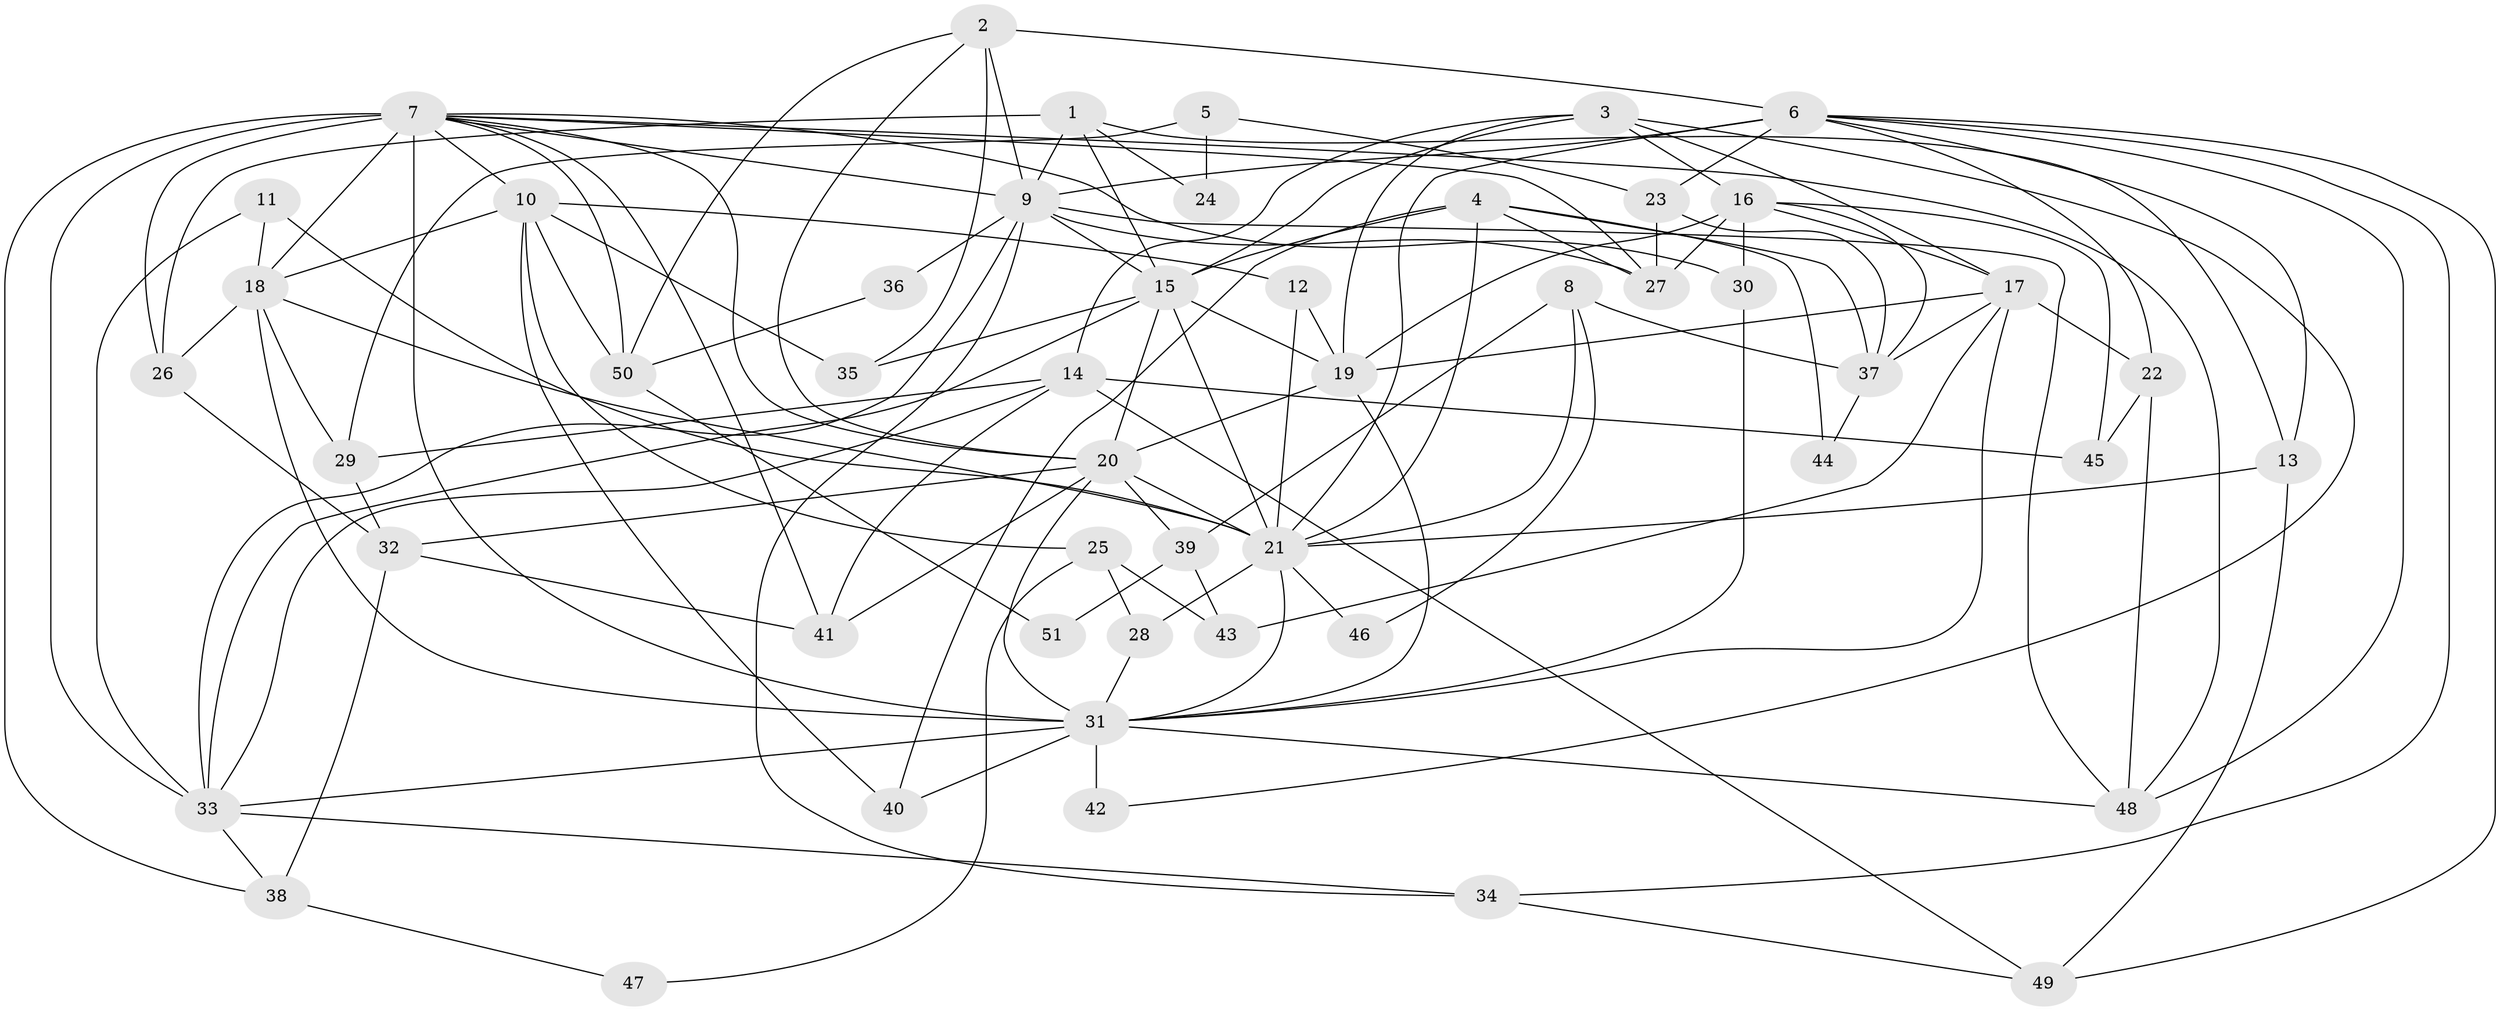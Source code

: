 // original degree distribution, {6: 0.06930693069306931, 5: 0.19801980198019803, 3: 0.21782178217821782, 4: 0.3564356435643564, 7: 0.039603960396039604, 2: 0.1188118811881188}
// Generated by graph-tools (version 1.1) at 2025/50/03/04/25 22:50:57]
// undirected, 51 vertices, 130 edges
graph export_dot {
  node [color=gray90,style=filled];
  1;
  2;
  3;
  4;
  5;
  6;
  7;
  8;
  9;
  10;
  11;
  12;
  13;
  14;
  15;
  16;
  17;
  18;
  19;
  20;
  21;
  22;
  23;
  24;
  25;
  26;
  27;
  28;
  29;
  30;
  31;
  32;
  33;
  34;
  35;
  36;
  37;
  38;
  39;
  40;
  41;
  42;
  43;
  44;
  45;
  46;
  47;
  48;
  49;
  50;
  51;
  1 -- 9 [weight=3.0];
  1 -- 13 [weight=1.0];
  1 -- 15 [weight=1.0];
  1 -- 24 [weight=1.0];
  1 -- 26 [weight=1.0];
  2 -- 6 [weight=2.0];
  2 -- 9 [weight=1.0];
  2 -- 20 [weight=1.0];
  2 -- 35 [weight=1.0];
  2 -- 50 [weight=1.0];
  3 -- 14 [weight=1.0];
  3 -- 15 [weight=1.0];
  3 -- 16 [weight=1.0];
  3 -- 17 [weight=1.0];
  3 -- 19 [weight=1.0];
  3 -- 42 [weight=1.0];
  4 -- 15 [weight=2.0];
  4 -- 21 [weight=1.0];
  4 -- 27 [weight=1.0];
  4 -- 37 [weight=1.0];
  4 -- 40 [weight=1.0];
  4 -- 44 [weight=1.0];
  5 -- 23 [weight=1.0];
  5 -- 24 [weight=1.0];
  5 -- 29 [weight=1.0];
  6 -- 9 [weight=1.0];
  6 -- 13 [weight=1.0];
  6 -- 21 [weight=1.0];
  6 -- 22 [weight=1.0];
  6 -- 23 [weight=1.0];
  6 -- 34 [weight=1.0];
  6 -- 48 [weight=1.0];
  6 -- 49 [weight=1.0];
  7 -- 9 [weight=1.0];
  7 -- 10 [weight=1.0];
  7 -- 18 [weight=3.0];
  7 -- 20 [weight=1.0];
  7 -- 26 [weight=2.0];
  7 -- 27 [weight=1.0];
  7 -- 30 [weight=1.0];
  7 -- 31 [weight=4.0];
  7 -- 33 [weight=3.0];
  7 -- 38 [weight=1.0];
  7 -- 41 [weight=1.0];
  7 -- 48 [weight=1.0];
  7 -- 50 [weight=1.0];
  8 -- 21 [weight=1.0];
  8 -- 37 [weight=1.0];
  8 -- 39 [weight=1.0];
  8 -- 46 [weight=1.0];
  9 -- 15 [weight=1.0];
  9 -- 27 [weight=1.0];
  9 -- 33 [weight=1.0];
  9 -- 34 [weight=1.0];
  9 -- 36 [weight=1.0];
  9 -- 48 [weight=1.0];
  10 -- 12 [weight=1.0];
  10 -- 18 [weight=1.0];
  10 -- 25 [weight=1.0];
  10 -- 35 [weight=1.0];
  10 -- 40 [weight=1.0];
  10 -- 50 [weight=1.0];
  11 -- 18 [weight=1.0];
  11 -- 21 [weight=2.0];
  11 -- 33 [weight=1.0];
  12 -- 19 [weight=1.0];
  12 -- 21 [weight=1.0];
  13 -- 21 [weight=1.0];
  13 -- 49 [weight=1.0];
  14 -- 29 [weight=1.0];
  14 -- 33 [weight=1.0];
  14 -- 41 [weight=1.0];
  14 -- 45 [weight=2.0];
  14 -- 49 [weight=1.0];
  15 -- 19 [weight=1.0];
  15 -- 20 [weight=1.0];
  15 -- 21 [weight=1.0];
  15 -- 33 [weight=1.0];
  15 -- 35 [weight=1.0];
  16 -- 17 [weight=1.0];
  16 -- 19 [weight=1.0];
  16 -- 27 [weight=1.0];
  16 -- 30 [weight=1.0];
  16 -- 37 [weight=1.0];
  16 -- 45 [weight=1.0];
  17 -- 19 [weight=1.0];
  17 -- 22 [weight=1.0];
  17 -- 31 [weight=1.0];
  17 -- 37 [weight=1.0];
  17 -- 43 [weight=1.0];
  18 -- 21 [weight=1.0];
  18 -- 26 [weight=1.0];
  18 -- 29 [weight=1.0];
  18 -- 31 [weight=1.0];
  19 -- 20 [weight=1.0];
  19 -- 31 [weight=2.0];
  20 -- 21 [weight=2.0];
  20 -- 31 [weight=1.0];
  20 -- 32 [weight=1.0];
  20 -- 39 [weight=1.0];
  20 -- 41 [weight=1.0];
  21 -- 28 [weight=1.0];
  21 -- 31 [weight=1.0];
  21 -- 46 [weight=1.0];
  22 -- 45 [weight=1.0];
  22 -- 48 [weight=1.0];
  23 -- 27 [weight=1.0];
  23 -- 37 [weight=1.0];
  25 -- 28 [weight=1.0];
  25 -- 43 [weight=1.0];
  25 -- 47 [weight=1.0];
  26 -- 32 [weight=1.0];
  28 -- 31 [weight=1.0];
  29 -- 32 [weight=1.0];
  30 -- 31 [weight=1.0];
  31 -- 33 [weight=1.0];
  31 -- 40 [weight=1.0];
  31 -- 42 [weight=2.0];
  31 -- 48 [weight=1.0];
  32 -- 38 [weight=1.0];
  32 -- 41 [weight=1.0];
  33 -- 34 [weight=1.0];
  33 -- 38 [weight=1.0];
  34 -- 49 [weight=1.0];
  36 -- 50 [weight=1.0];
  37 -- 44 [weight=1.0];
  38 -- 47 [weight=1.0];
  39 -- 43 [weight=1.0];
  39 -- 51 [weight=1.0];
  50 -- 51 [weight=1.0];
}
